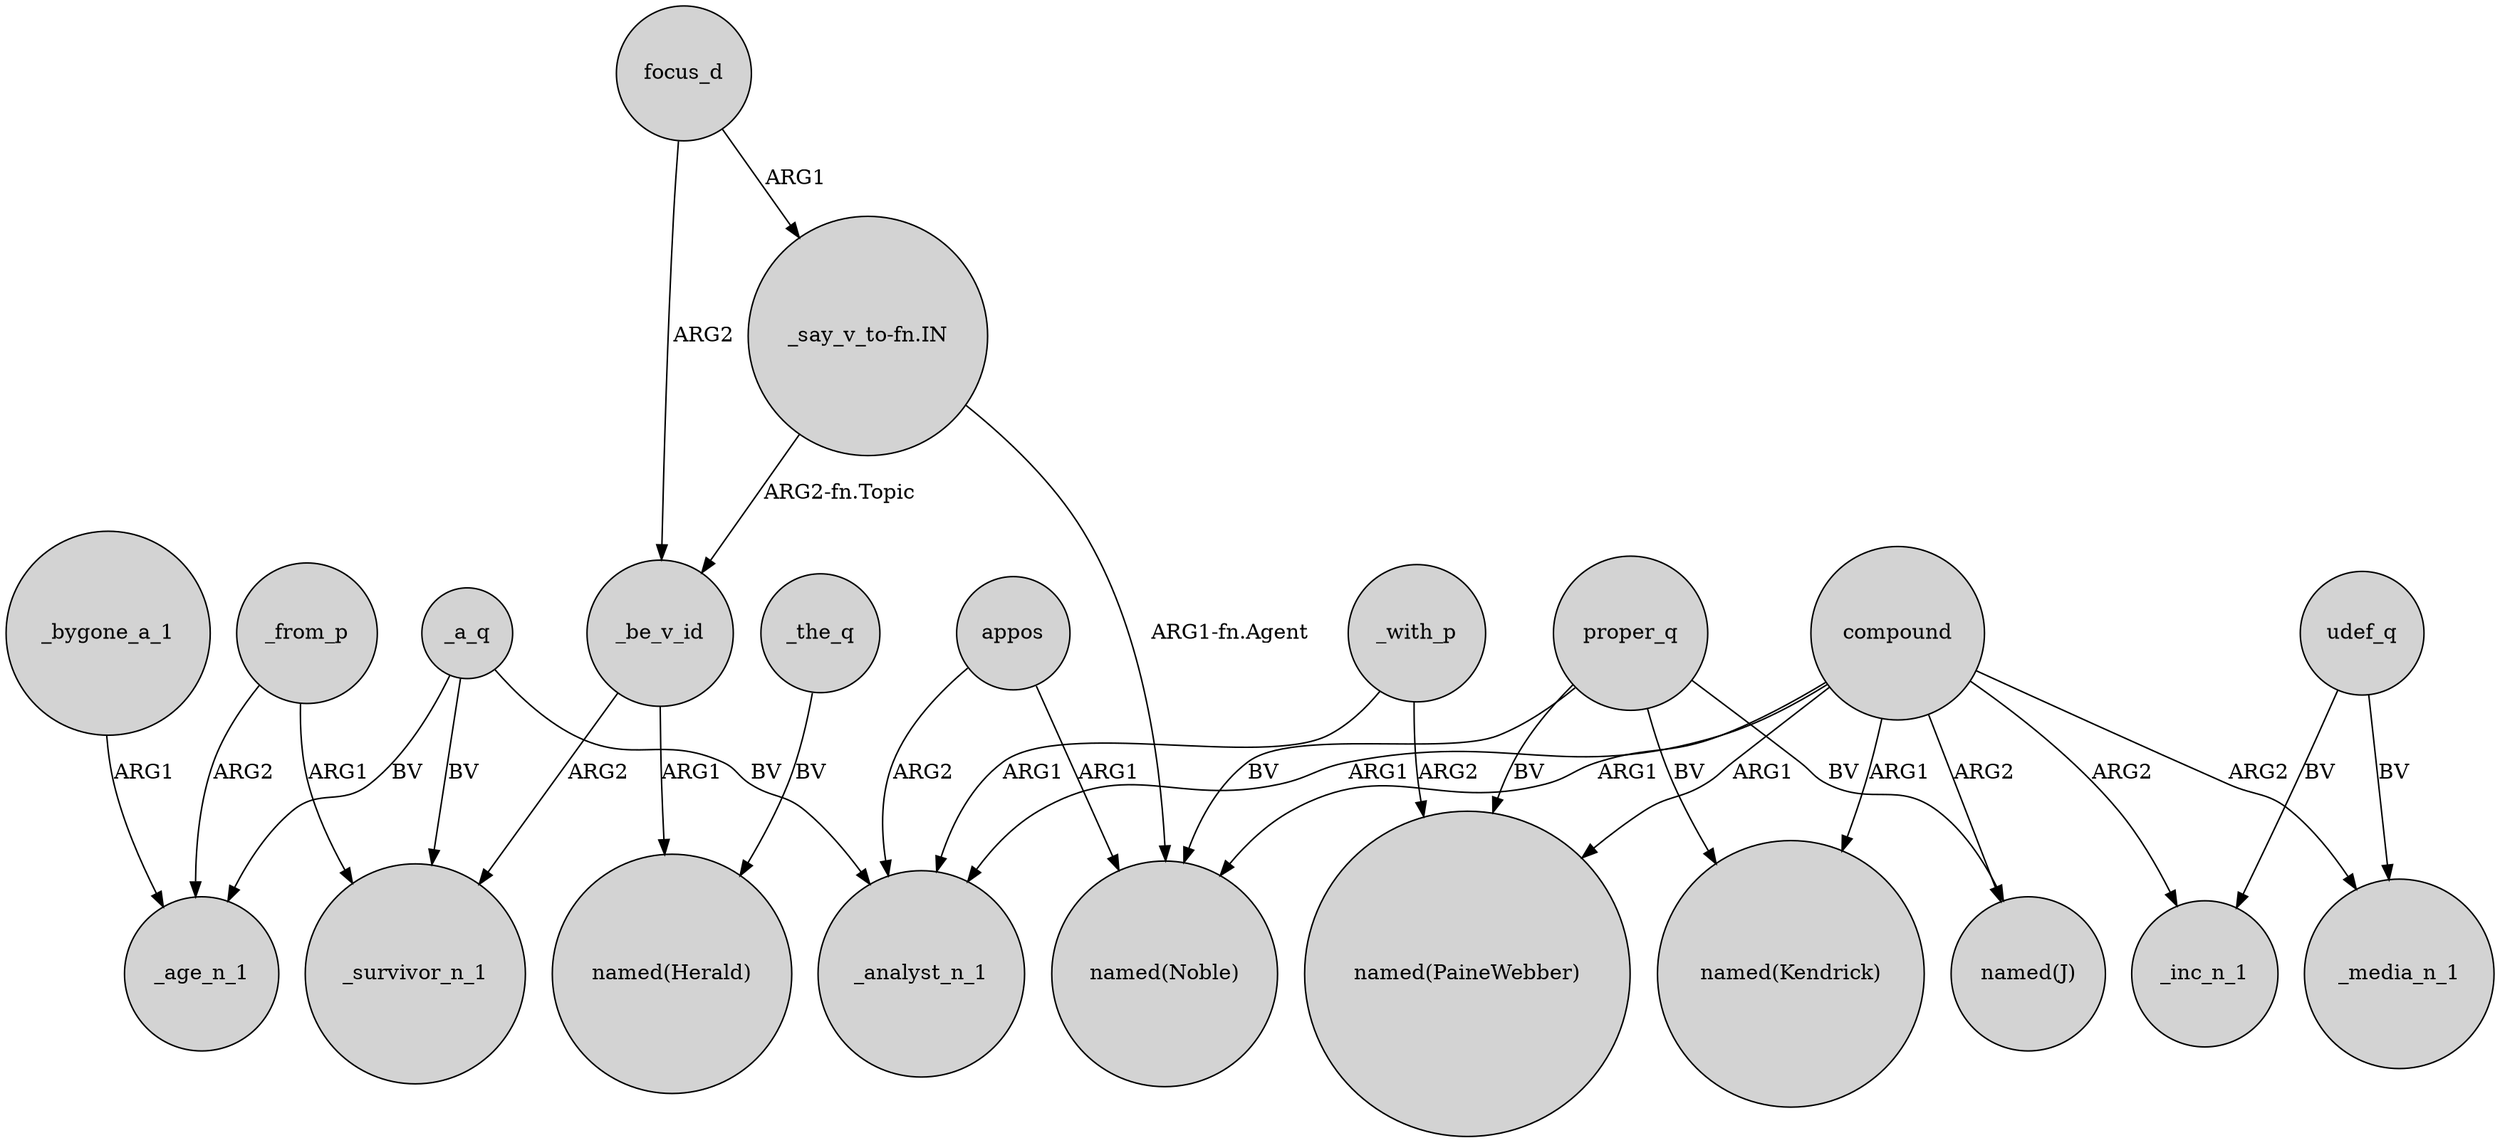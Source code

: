 digraph {
	node [shape=circle style=filled]
	focus_d -> _be_v_id [label=ARG2]
	_bygone_a_1 -> _age_n_1 [label=ARG1]
	udef_q -> _inc_n_1 [label=BV]
	appos -> "named(Noble)" [label=ARG1]
	_with_p -> _analyst_n_1 [label=ARG1]
	proper_q -> "named(Kendrick)" [label=BV]
	_the_q -> "named(Herald)" [label=BV]
	proper_q -> "named(J)" [label=BV]
	udef_q -> _media_n_1 [label=BV]
	proper_q -> "named(Noble)" [label=BV]
	_be_v_id -> "named(Herald)" [label=ARG1]
	"_say_v_to-fn.IN" -> _be_v_id [label="ARG2-fn.Topic"]
	_a_q -> _survivor_n_1 [label=BV]
	compound -> _media_n_1 [label=ARG2]
	appos -> _analyst_n_1 [label=ARG2]
	_a_q -> _age_n_1 [label=BV]
	compound -> "named(Kendrick)" [label=ARG1]
	proper_q -> "named(PaineWebber)" [label=BV]
	compound -> "named(J)" [label=ARG2]
	_a_q -> _analyst_n_1 [label=BV]
	compound -> "named(PaineWebber)" [label=ARG1]
	"_say_v_to-fn.IN" -> "named(Noble)" [label="ARG1-fn.Agent"]
	compound -> "named(Noble)" [label=ARG1]
	_from_p -> _age_n_1 [label=ARG2]
	compound -> _inc_n_1 [label=ARG2]
	_with_p -> "named(PaineWebber)" [label=ARG2]
	_from_p -> _survivor_n_1 [label=ARG1]
	_be_v_id -> _survivor_n_1 [label=ARG2]
	focus_d -> "_say_v_to-fn.IN" [label=ARG1]
	compound -> _analyst_n_1 [label=ARG1]
}
